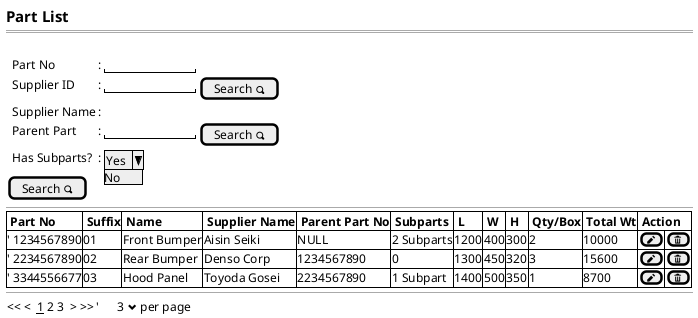 @startsalt
{
  <size:15><b>Part List
  ==
  .
  {
    .|Part No       |: |"           "|*
    .|Supplier ID   |: |"           "| [Search <&magnifying-glass>]|*
    .|Supplier Name |: |. |*
    .|Parent Part   |: |"           "|[Search <&magnifying-glass>]|*
    .|Has Subparts?           |: | { ^Yes^No^ } |*

  }
  {
    [Search <&magnifying-glass>]
  }
  
  --
  {#
    |<b> Part No |<b> Suffix |<b> Name |<b> Supplier Name |<b> Parent Part No |<b> Subparts |<b> L |<b> W |<b> H |<b> Qty/Box |<b> Total Wt |<b> Action |*|*|*|*|*|*|*
    |' 1234567890 | 01 | Front Bumper | Aisin Seiki | NULL        | 2 Subparts | 1200 | 400 | 300 | 2 | 10000 |[<&pencil>]|[<&trash>]|*
    |' 2234567890 | 02 | Rear Bumper  | Denso Corp  | 1234567890  | 0          | 1300 | 450 | 320 | 3 | 15600 |[<&pencil>]|[<&trash>]|*
    |' 3344556677 | 03 | Hood Panel   | Toyoda Gosei| 2234567890  | 1 Subpart  | 1400 | 500 | 350 | 1 | 8700  |[<&pencil>]|[<&trash>]|*
  }
  --
  {
  << <  __1__ 2 3  > >>  |'      3 <&chevron-bottom> per page |*
  }  
}
@endsalt
